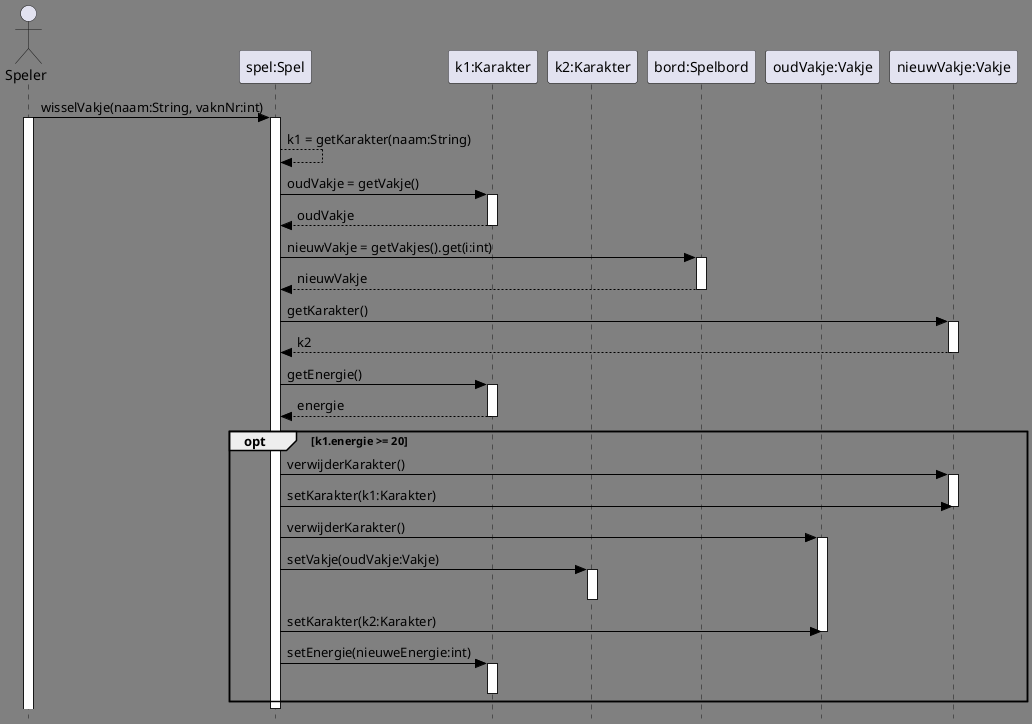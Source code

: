 @startuml sequence diagram methode wisselVakje
'https://plantuml.com/sequence-diagram
skinparam style strictuml
skinparam class {
BackgroundColor LightGrey
ArrowColor Black
BorderColor Black
BackgroundColor<<Foo>> DarkGrey
}

skinparam backgroundcolor Gray
skinparam stereotypeCBackgroundColor YellowGreen

actor Speler
participant Spel as "spel:Spel"
participant Bob as "k1:Karakter"
participant Alice as "k2:Karakter"
participant Bord as "bord:Spelbord"
participant oudVakje as "oudVakje:Vakje"
participant nieuwVakje as "nieuwVakje:Vakje"

Speler -> Spel ++: wisselVakje(naam:String, vaknNr:int)
activate Speler
Spel --> Spel: k1 = getKarakter(naam:String)
Spel -> Bob ++: oudVakje = getVakje()
return oudVakje
Spel -> Bord ++: nieuwVakje = getVakjes().get(i:int)
return nieuwVakje
Spel -> nieuwVakje ++: getKarakter()
return k2
Spel -> Bob++: getEnergie()
return energie
deactivate Bob
opt k1.energie >= 20
    Spel -> nieuwVakje++:verwijderKarakter()
    Spel -> nieuwVakje:setKarakter(k1:Karakter)
    deactivate nieuwVakje
    Spel -> oudVakje++:verwijderKarakter()
    Spel -> Alice++:setVakje(oudVakje:Vakje)
    deactivate Alice
    Spel -> oudVakje: setKarakter(k2:Karakter)
    deactivate oudVakje
    Spel -> Bob++: setEnergie(nieuweEnergie:int)
    deactivate Bob


end

deactivate Bob
deactivate Spel
@enduml